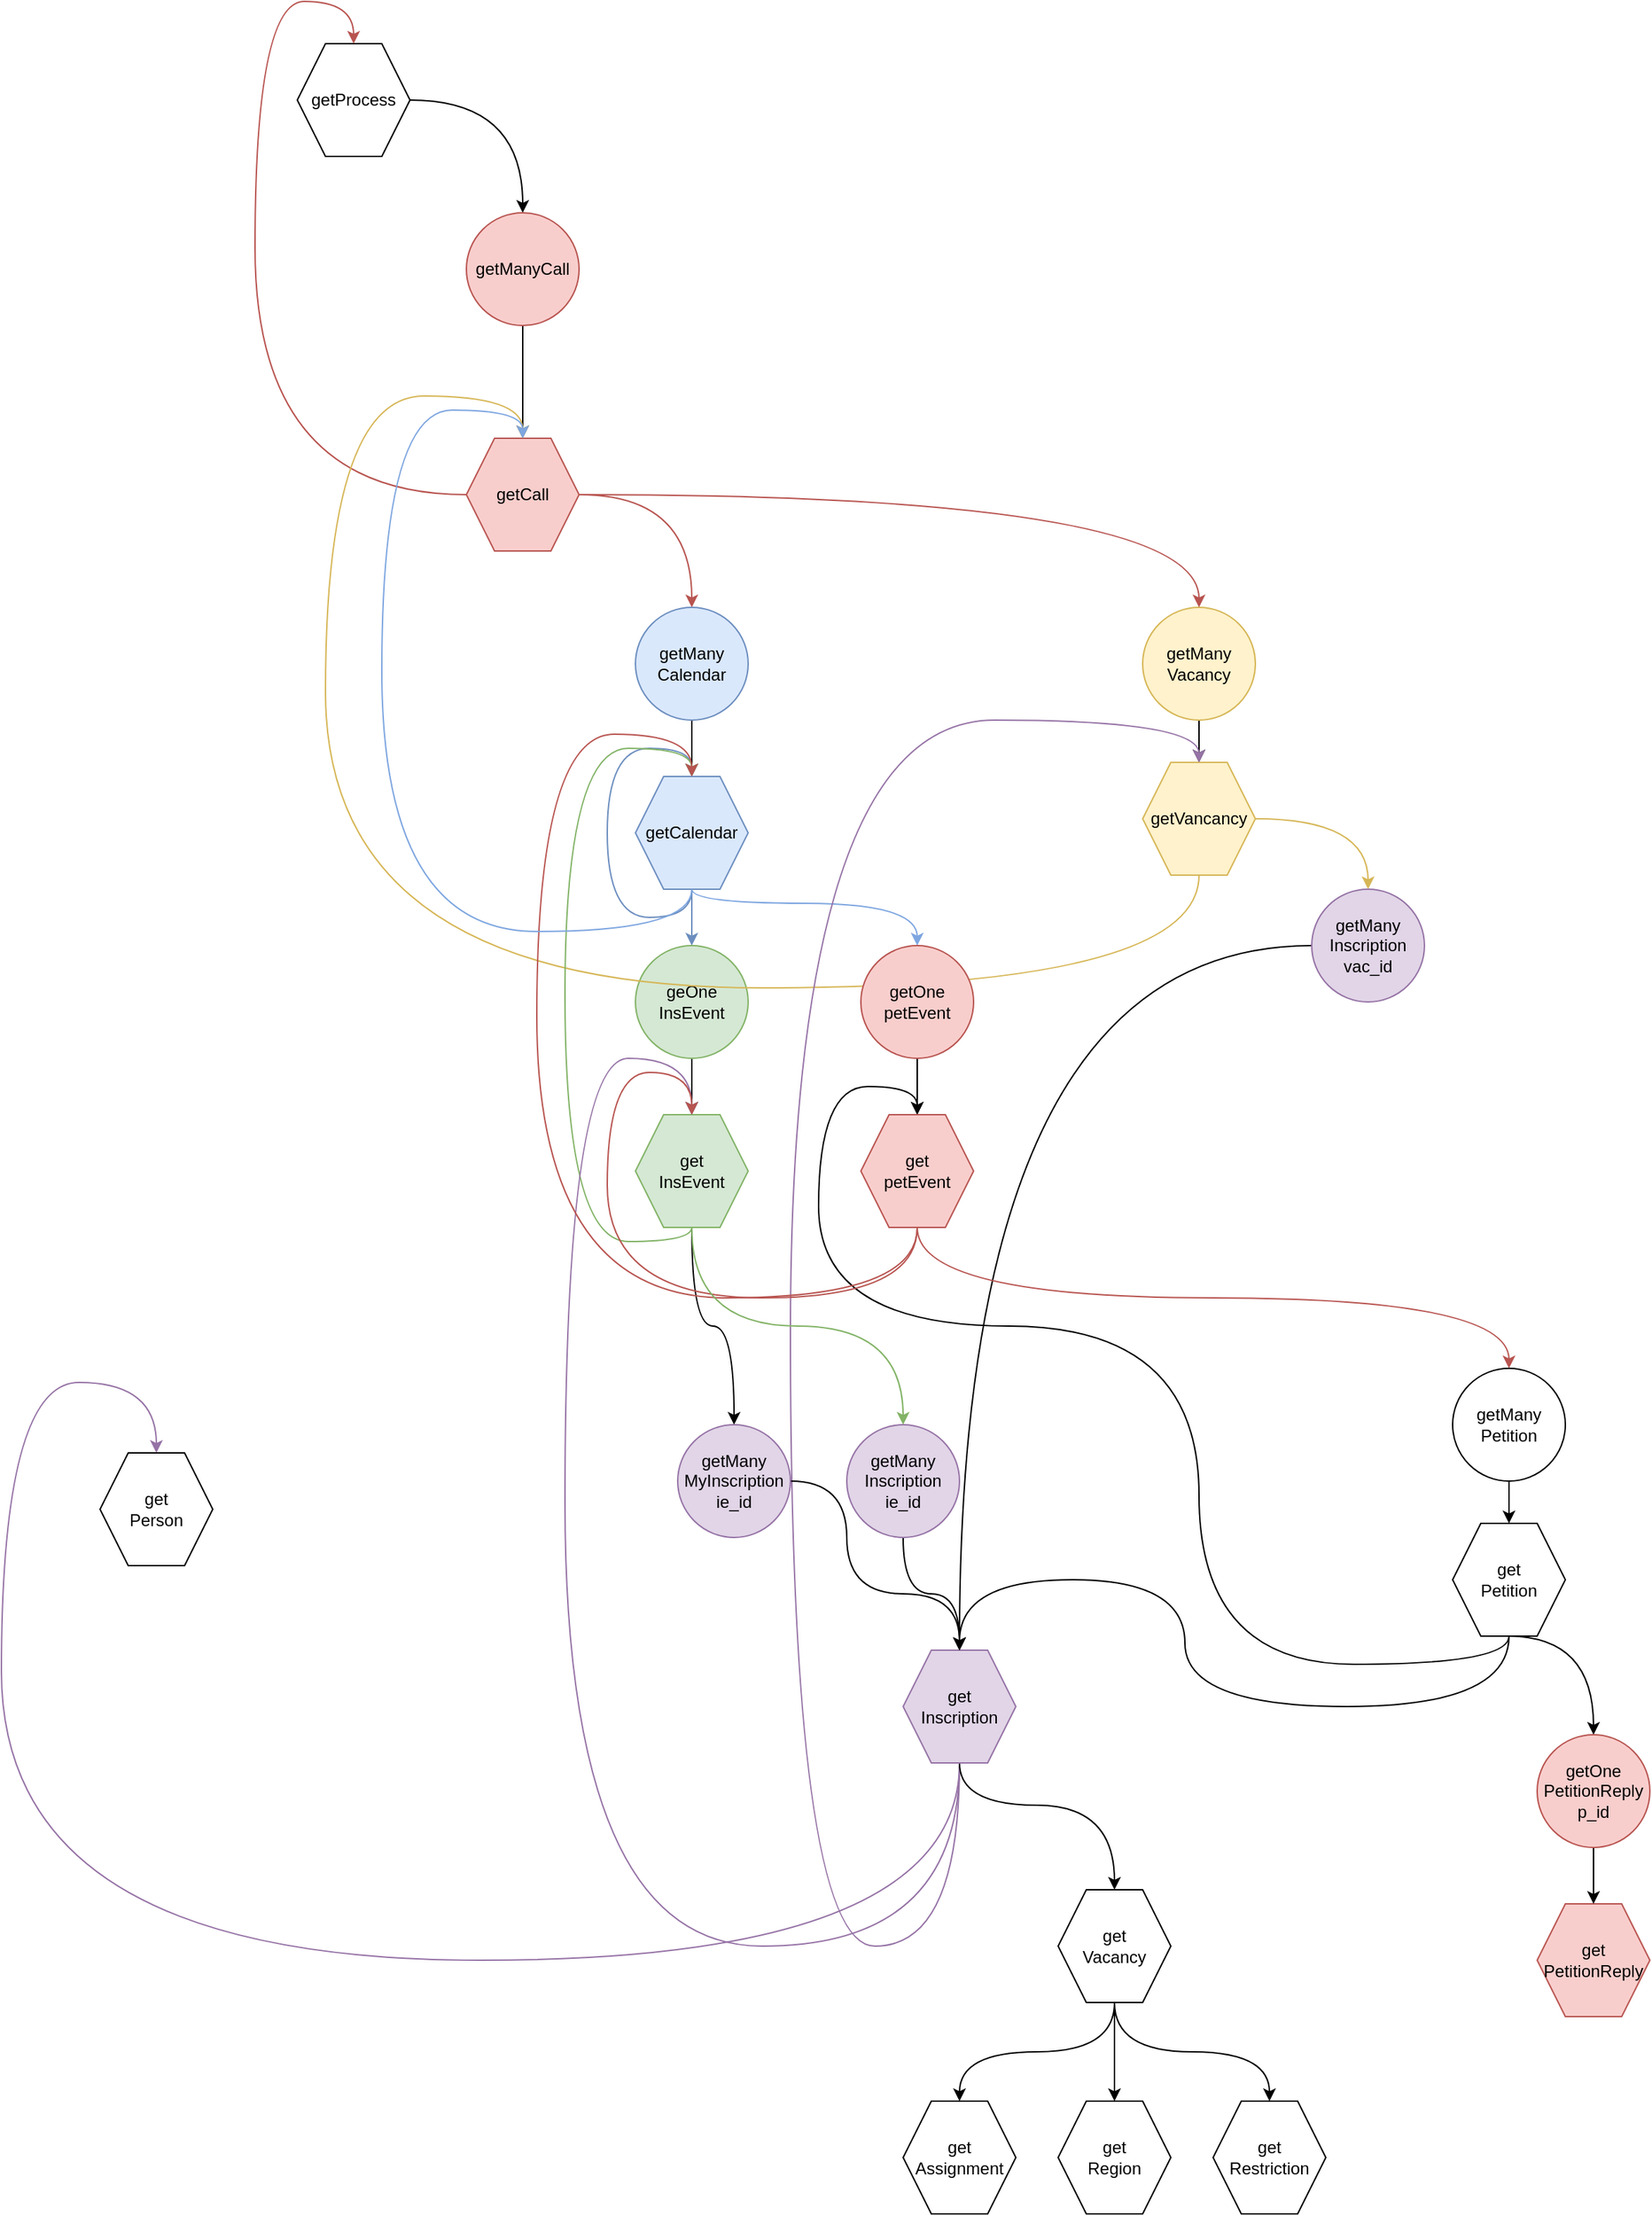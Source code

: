 <mxfile version="14.2.4" type="embed">
    <diagram id="QnbtAuHqYBGgvEtmT_dH" name="Página-1">
        <mxGraphModel dx="1352" dy="710" grid="1" gridSize="10" guides="1" tooltips="1" connect="1" arrows="1" fold="1" page="1" pageScale="1" pageWidth="827" pageHeight="1169" math="0" shadow="0">
            <root>
                <mxCell id="0"/>
                <mxCell id="1" parent="0"/>
                <mxCell id="oQcBj8w5AE9Hj1fg7Yda-2" style="edgeStyle=orthogonalEdgeStyle;rounded=0;orthogonalLoop=1;jettySize=auto;html=1;curved=1;" parent="1" source="pgPtPrTT9wLTxzrEdJcM-4" target="oQcBj8w5AE9Hj1fg7Yda-1" edge="1">
                    <mxGeometry relative="1" as="geometry"/>
                </mxCell>
                <mxCell id="pgPtPrTT9wLTxzrEdJcM-4" value="getProcess" style="shape=hexagon;perimeter=hexagonPerimeter2;whiteSpace=wrap;html=1;fixedSize=1;shadow=0;fontFamily=Helvetica;fontSize=12;fontColor=#000000;align=center;strokeColor=#000000;fillColor=#ffffff;sketch=0;" parent="1" vertex="1">
                    <mxGeometry x="280" y="80" width="80" height="80" as="geometry"/>
                </mxCell>
                <mxCell id="oQcBj8w5AE9Hj1fg7Yda-19" style="edgeStyle=orthogonalEdgeStyle;rounded=0;orthogonalLoop=1;jettySize=auto;html=1;" parent="1" source="pgPtPrTT9wLTxzrEdJcM-8" target="oQcBj8w5AE9Hj1fg7Yda-18" edge="1">
                    <mxGeometry relative="1" as="geometry"/>
                </mxCell>
                <mxCell id="pgPtPrTT9wLTxzrEdJcM-8" value="getMany&lt;br&gt;Vacancy" style="ellipse;whiteSpace=wrap;html=1;aspect=fixed;fillColor=#fff2cc;strokeColor=#d6b656;fontColor=#000000;" parent="1" vertex="1">
                    <mxGeometry x="880" y="480" width="80" height="80" as="geometry"/>
                </mxCell>
                <mxCell id="oQcBj8w5AE9Hj1fg7Yda-4" style="edgeStyle=orthogonalEdgeStyle;rounded=0;orthogonalLoop=1;jettySize=auto;html=1;" parent="1" source="oQcBj8w5AE9Hj1fg7Yda-1" target="oQcBj8w5AE9Hj1fg7Yda-3" edge="1">
                    <mxGeometry relative="1" as="geometry"/>
                </mxCell>
                <mxCell id="oQcBj8w5AE9Hj1fg7Yda-1" value="getManyCall" style="ellipse;whiteSpace=wrap;html=1;aspect=fixed;fillColor=#f8cecc;strokeColor=#b85450;" parent="1" vertex="1">
                    <mxGeometry x="400" y="200" width="80" height="80" as="geometry"/>
                </mxCell>
                <mxCell id="oQcBj8w5AE9Hj1fg7Yda-5" style="edgeStyle=orthogonalEdgeStyle;rounded=0;orthogonalLoop=1;jettySize=auto;html=1;curved=1;fillColor=#f8cecc;strokeColor=#b85450;entryX=0.5;entryY=0;entryDx=0;entryDy=0;" parent="1" source="oQcBj8w5AE9Hj1fg7Yda-3" target="pgPtPrTT9wLTxzrEdJcM-4" edge="1">
                    <mxGeometry relative="1" as="geometry">
                        <Array as="points">
                            <mxPoint x="250" y="400"/>
                            <mxPoint x="250" y="50"/>
                            <mxPoint x="320" y="50"/>
                        </Array>
                    </mxGeometry>
                </mxCell>
                <mxCell id="oQcBj8w5AE9Hj1fg7Yda-7" style="edgeStyle=orthogonalEdgeStyle;rounded=0;orthogonalLoop=1;jettySize=auto;html=1;curved=1;fillColor=#f8cecc;strokeColor=#b85450;" parent="1" source="oQcBj8w5AE9Hj1fg7Yda-3" target="oQcBj8w5AE9Hj1fg7Yda-6" edge="1">
                    <mxGeometry relative="1" as="geometry"/>
                </mxCell>
                <mxCell id="oQcBj8w5AE9Hj1fg7Yda-12" style="edgeStyle=orthogonalEdgeStyle;rounded=0;orthogonalLoop=1;jettySize=auto;html=1;curved=1;fillColor=#f8cecc;strokeColor=#b85450;" parent="1" source="oQcBj8w5AE9Hj1fg7Yda-3" target="pgPtPrTT9wLTxzrEdJcM-8" edge="1">
                    <mxGeometry relative="1" as="geometry"/>
                </mxCell>
                <mxCell id="oQcBj8w5AE9Hj1fg7Yda-3" value="getCall" style="shape=hexagon;perimeter=hexagonPerimeter2;whiteSpace=wrap;html=1;fixedSize=1;fontFamily=Helvetica;fontSize=12;fontColor=#000000;align=center;strokeColor=#b85450;fillColor=#f8cecc;" parent="1" vertex="1">
                    <mxGeometry x="400" y="360" width="80" height="80" as="geometry"/>
                </mxCell>
                <mxCell id="oQcBj8w5AE9Hj1fg7Yda-9" style="edgeStyle=orthogonalEdgeStyle;rounded=0;orthogonalLoop=1;jettySize=auto;html=1;entryX=0.5;entryY=0;entryDx=0;entryDy=0;" parent="1" source="oQcBj8w5AE9Hj1fg7Yda-6" target="oQcBj8w5AE9Hj1fg7Yda-8" edge="1">
                    <mxGeometry relative="1" as="geometry"/>
                </mxCell>
                <mxCell id="oQcBj8w5AE9Hj1fg7Yda-6" value="getMany&lt;br&gt;Calendar" style="ellipse;whiteSpace=wrap;html=1;aspect=fixed;fillColor=#dae8fc;strokeColor=#6c8ebf;fontColor=#000000;" parent="1" vertex="1">
                    <mxGeometry x="520" y="480" width="80" height="80" as="geometry"/>
                </mxCell>
                <mxCell id="oQcBj8w5AE9Hj1fg7Yda-14" style="edgeStyle=orthogonalEdgeStyle;rounded=0;orthogonalLoop=1;jettySize=auto;html=1;fillColor=#dae8fc;strokeColor=#6c8ebf;" parent="1" source="oQcBj8w5AE9Hj1fg7Yda-8" target="oQcBj8w5AE9Hj1fg7Yda-13" edge="1">
                    <mxGeometry relative="1" as="geometry"/>
                </mxCell>
                <mxCell id="oQcBj8w5AE9Hj1fg7Yda-41" style="edgeStyle=orthogonalEdgeStyle;rounded=0;orthogonalLoop=1;jettySize=auto;html=1;strokeColor=#7EA6E0;curved=1;exitX=0.5;exitY=1;exitDx=0;exitDy=0;" parent="1" source="oQcBj8w5AE9Hj1fg7Yda-8" target="oQcBj8w5AE9Hj1fg7Yda-40" edge="1">
                    <mxGeometry relative="1" as="geometry">
                        <Array as="points">
                            <mxPoint x="560" y="690"/>
                            <mxPoint x="720" y="690"/>
                        </Array>
                    </mxGeometry>
                </mxCell>
                <mxCell id="1A5X8RSsKZ8tpH-_XPOV-6" style="edgeStyle=orthogonalEdgeStyle;curved=1;rounded=0;orthogonalLoop=1;jettySize=auto;html=1;exitX=0.5;exitY=1;exitDx=0;exitDy=0;entryX=0.5;entryY=0;entryDx=0;entryDy=0;fillColor=#dae8fc;strokeColor=#6c8ebf;" parent="1" source="oQcBj8w5AE9Hj1fg7Yda-8" target="oQcBj8w5AE9Hj1fg7Yda-8" edge="1">
                    <mxGeometry relative="1" as="geometry">
                        <mxPoint x="420" y="610" as="targetPoint"/>
                        <Array as="points">
                            <mxPoint x="560" y="700"/>
                            <mxPoint x="500" y="700"/>
                            <mxPoint x="500" y="580"/>
                            <mxPoint x="560" y="580"/>
                        </Array>
                    </mxGeometry>
                </mxCell>
                <mxCell id="oQcBj8w5AE9Hj1fg7Yda-8" value="getCalendar" style="shape=hexagon;perimeter=hexagonPerimeter2;whiteSpace=wrap;html=1;fixedSize=1;fontFamily=Helvetica;fontSize=12;fontColor=#000000;align=center;strokeColor=#6c8ebf;fillColor=#dae8fc;" parent="1" vertex="1">
                    <mxGeometry x="520" y="600" width="80" height="80" as="geometry"/>
                </mxCell>
                <mxCell id="oQcBj8w5AE9Hj1fg7Yda-25" style="edgeStyle=orthogonalEdgeStyle;rounded=0;orthogonalLoop=1;jettySize=auto;html=1;" parent="1" source="oQcBj8w5AE9Hj1fg7Yda-13" target="oQcBj8w5AE9Hj1fg7Yda-24" edge="1">
                    <mxGeometry relative="1" as="geometry"/>
                </mxCell>
                <mxCell id="oQcBj8w5AE9Hj1fg7Yda-13" value="geOne&lt;br&gt;InsEvent" style="ellipse;whiteSpace=wrap;html=1;aspect=fixed;fillColor=#d5e8d4;strokeColor=#82b366;" parent="1" vertex="1">
                    <mxGeometry x="520" y="720" width="80" height="80" as="geometry"/>
                </mxCell>
                <mxCell id="1A5X8RSsKZ8tpH-_XPOV-2" style="edgeStyle=orthogonalEdgeStyle;curved=1;rounded=0;orthogonalLoop=1;jettySize=auto;html=1;entryX=0.5;entryY=0;entryDx=0;entryDy=0;exitX=0.5;exitY=1;exitDx=0;exitDy=0;" parent="1" source="oQcBj8w5AE9Hj1fg7Yda-17" target="oQcBj8w5AE9Hj1fg7Yda-43" edge="1">
                    <mxGeometry relative="1" as="geometry">
                        <Array as="points">
                            <mxPoint x="1140" y="1230"/>
                            <mxPoint x="920" y="1230"/>
                            <mxPoint x="920" y="990"/>
                            <mxPoint x="650" y="990"/>
                            <mxPoint x="650" y="820"/>
                            <mxPoint x="720" y="820"/>
                        </Array>
                    </mxGeometry>
                </mxCell>
                <mxCell id="gU132YgI8iGPf6BCtrAs-4" style="edgeStyle=orthogonalEdgeStyle;rounded=0;orthogonalLoop=1;jettySize=auto;html=1;curved=1;" parent="1" target="gU132YgI8iGPf6BCtrAs-3" edge="1">
                    <mxGeometry relative="1" as="geometry">
                        <mxPoint x="1140" y="1210" as="sourcePoint"/>
                    </mxGeometry>
                </mxCell>
                <mxCell id="oQcBj8w5AE9Hj1fg7Yda-17" value="get&lt;br&gt;Petition" style="shape=hexagon;perimeter=hexagonPerimeter2;whiteSpace=wrap;html=1;fixedSize=1;fontFamily=Helvetica;fontSize=12;fontColor=#000000;align=center;strokeColor=#000000;fillColor=#ffffff;" parent="1" vertex="1">
                    <mxGeometry x="1100" y="1130" width="80" height="80" as="geometry"/>
                </mxCell>
                <mxCell id="oQcBj8w5AE9Hj1fg7Yda-33" style="edgeStyle=orthogonalEdgeStyle;rounded=0;orthogonalLoop=1;jettySize=auto;html=1;entryX=0.5;entryY=0;entryDx=0;entryDy=0;curved=1;fillColor=#fff2cc;strokeColor=#d6b656;exitX=0.5;exitY=1;exitDx=0;exitDy=0;" parent="1" source="oQcBj8w5AE9Hj1fg7Yda-18" target="oQcBj8w5AE9Hj1fg7Yda-3" edge="1">
                    <mxGeometry relative="1" as="geometry">
                        <Array as="points">
                            <mxPoint x="920" y="750"/>
                            <mxPoint x="300" y="750"/>
                            <mxPoint x="300" y="330"/>
                            <mxPoint x="440" y="330"/>
                        </Array>
                    </mxGeometry>
                </mxCell>
                <mxCell id="oQcBj8w5AE9Hj1fg7Yda-37" style="edgeStyle=orthogonalEdgeStyle;rounded=0;orthogonalLoop=1;jettySize=auto;html=1;entryX=0.5;entryY=0;entryDx=0;entryDy=0;fillColor=#fff2cc;strokeColor=#d6b656;curved=1;" parent="1" source="oQcBj8w5AE9Hj1fg7Yda-18" target="oQcBj8w5AE9Hj1fg7Yda-38" edge="1">
                    <mxGeometry relative="1" as="geometry">
                        <mxPoint x="680" y="760" as="targetPoint"/>
                    </mxGeometry>
                </mxCell>
                <mxCell id="oQcBj8w5AE9Hj1fg7Yda-18" value="getVancancy" style="shape=hexagon;perimeter=hexagonPerimeter2;whiteSpace=wrap;html=1;fixedSize=1;fontFamily=Helvetica;fontSize=12;fontColor=#000000;align=center;strokeColor=#d6b656;fillColor=#fff2cc;" parent="1" vertex="1">
                    <mxGeometry x="880" y="590" width="80" height="80" as="geometry"/>
                </mxCell>
                <mxCell id="oQcBj8w5AE9Hj1fg7Yda-47" style="edgeStyle=orthogonalEdgeStyle;curved=1;rounded=0;orthogonalLoop=1;jettySize=auto;html=1;strokeColor=#82b366;fillColor=#d5e8d4;exitX=0.5;exitY=1;exitDx=0;exitDy=0;entryX=0.5;entryY=0;entryDx=0;entryDy=0;" parent="1" source="oQcBj8w5AE9Hj1fg7Yda-24" target="oQcBj8w5AE9Hj1fg7Yda-8" edge="1">
                    <mxGeometry relative="1" as="geometry">
                        <mxPoint x="530" y="668" as="targetPoint"/>
                        <Array as="points">
                            <mxPoint x="560" y="930"/>
                            <mxPoint x="470" y="930"/>
                            <mxPoint x="470" y="580"/>
                            <mxPoint x="560" y="580"/>
                        </Array>
                    </mxGeometry>
                </mxCell>
                <mxCell id="1A5X8RSsKZ8tpH-_XPOV-8" style="edgeStyle=orthogonalEdgeStyle;curved=1;rounded=0;orthogonalLoop=1;jettySize=auto;html=1;" parent="1" source="oQcBj8w5AE9Hj1fg7Yda-24" target="1A5X8RSsKZ8tpH-_XPOV-7" edge="1">
                    <mxGeometry relative="1" as="geometry"/>
                </mxCell>
                <mxCell id="oQcBj8w5AE9Hj1fg7Yda-24" value="get&lt;br&gt;InsEvent" style="shape=hexagon;perimeter=hexagonPerimeter2;whiteSpace=wrap;html=1;fixedSize=1;fontFamily=Helvetica;fontSize=12;fontColor=#000000;align=center;strokeColor=#82b366;fillColor=#d5e8d4;" parent="1" vertex="1">
                    <mxGeometry x="520" y="840" width="80" height="80" as="geometry"/>
                </mxCell>
                <mxCell id="oQcBj8w5AE9Hj1fg7Yda-32" style="edgeStyle=orthogonalEdgeStyle;rounded=0;orthogonalLoop=1;jettySize=auto;html=1;curved=1;fillColor=#e1d5e7;strokeColor=#9673a6;entryX=0.5;entryY=0;entryDx=0;entryDy=0;" parent="1" source="oQcBj8w5AE9Hj1fg7Yda-28" target="oQcBj8w5AE9Hj1fg7Yda-18" edge="1">
                    <mxGeometry relative="1" as="geometry">
                        <mxPoint x="892" y="668" as="targetPoint"/>
                        <Array as="points">
                            <mxPoint x="750" y="1430"/>
                            <mxPoint x="630" y="1430"/>
                            <mxPoint x="630" y="560"/>
                            <mxPoint x="920" y="560"/>
                        </Array>
                    </mxGeometry>
                </mxCell>
                <mxCell id="oQcBj8w5AE9Hj1fg7Yda-34" style="edgeStyle=orthogonalEdgeStyle;rounded=0;orthogonalLoop=1;jettySize=auto;html=1;entryX=0.5;entryY=0;entryDx=0;entryDy=0;curved=1;fillColor=#e1d5e7;strokeColor=#9673a6;exitX=0.5;exitY=1;exitDx=0;exitDy=0;" parent="1" source="oQcBj8w5AE9Hj1fg7Yda-28" target="oQcBj8w5AE9Hj1fg7Yda-24" edge="1">
                    <mxGeometry relative="1" as="geometry">
                        <Array as="points">
                            <mxPoint x="750" y="1430"/>
                            <mxPoint x="470" y="1430"/>
                            <mxPoint x="470" y="800"/>
                            <mxPoint x="560" y="800"/>
                        </Array>
                    </mxGeometry>
                </mxCell>
                <mxCell id="oQcBj8w5AE9Hj1fg7Yda-36" style="edgeStyle=orthogonalEdgeStyle;rounded=0;orthogonalLoop=1;jettySize=auto;html=1;curved=1;fillColor=#e1d5e7;strokeColor=#9673a6;entryX=0.5;entryY=0;entryDx=0;entryDy=0;exitX=0.5;exitY=1;exitDx=0;exitDy=0;" parent="1" source="oQcBj8w5AE9Hj1fg7Yda-28" target="oQcBj8w5AE9Hj1fg7Yda-35" edge="1">
                    <mxGeometry relative="1" as="geometry">
                        <Array as="points">
                            <mxPoint x="750" y="1440"/>
                            <mxPoint x="70" y="1440"/>
                            <mxPoint x="70" y="1030"/>
                            <mxPoint x="180" y="1030"/>
                        </Array>
                    </mxGeometry>
                </mxCell>
                <mxCell id="k4yr0nP7hURaoWLf_fMc-5" style="edgeStyle=orthogonalEdgeStyle;rounded=0;orthogonalLoop=1;jettySize=auto;html=1;curved=1;" parent="1" target="k4yr0nP7hURaoWLf_fMc-1" edge="1">
                    <mxGeometry relative="1" as="geometry">
                        <mxPoint x="750" y="1300" as="sourcePoint"/>
                        <Array as="points">
                            <mxPoint x="750" y="1330"/>
                            <mxPoint x="860" y="1330"/>
                        </Array>
                    </mxGeometry>
                </mxCell>
                <mxCell id="oQcBj8w5AE9Hj1fg7Yda-28" value="get&lt;br&gt;Inscription" style="shape=hexagon;perimeter=hexagonPerimeter2;whiteSpace=wrap;html=1;fixedSize=1;fontFamily=Helvetica;fontSize=12;fontColor=#000000;align=center;strokeColor=#9673a6;fillColor=#e1d5e7;" parent="1" vertex="1">
                    <mxGeometry x="710" y="1220" width="80" height="80" as="geometry"/>
                </mxCell>
                <mxCell id="oQcBj8w5AE9Hj1fg7Yda-31" style="edgeStyle=orthogonalEdgeStyle;rounded=0;orthogonalLoop=1;jettySize=auto;html=1;curved=1;entryX=0.5;entryY=0;entryDx=0;entryDy=0;exitX=0.5;exitY=1;exitDx=0;exitDy=0;" parent="1" source="oQcBj8w5AE9Hj1fg7Yda-29" target="oQcBj8w5AE9Hj1fg7Yda-28" edge="1">
                    <mxGeometry relative="1" as="geometry"/>
                </mxCell>
                <mxCell id="oQcBj8w5AE9Hj1fg7Yda-29" value="getMany&lt;br&gt;Inscription&lt;br&gt;ie_id" style="ellipse;whiteSpace=wrap;html=1;aspect=fixed;fillColor=#e1d5e7;strokeColor=#9673a6;" parent="1" vertex="1">
                    <mxGeometry x="670" y="1060" width="80" height="80" as="geometry"/>
                </mxCell>
                <mxCell id="oQcBj8w5AE9Hj1fg7Yda-35" value="get&lt;br&gt;Person" style="shape=hexagon;perimeter=hexagonPerimeter2;whiteSpace=wrap;html=1;fixedSize=1;fontFamily=Helvetica;fontSize=12;fontColor=#000000;align=center;strokeColor=#000000;fillColor=#ffffff;" parent="1" vertex="1">
                    <mxGeometry x="140" y="1080" width="80" height="80" as="geometry"/>
                </mxCell>
                <mxCell id="oQcBj8w5AE9Hj1fg7Yda-48" style="edgeStyle=orthogonalEdgeStyle;curved=1;rounded=0;orthogonalLoop=1;jettySize=auto;html=1;entryX=0.5;entryY=0;entryDx=0;entryDy=0;" parent="1" source="oQcBj8w5AE9Hj1fg7Yda-38" target="oQcBj8w5AE9Hj1fg7Yda-28" edge="1">
                    <mxGeometry relative="1" as="geometry"/>
                </mxCell>
                <mxCell id="oQcBj8w5AE9Hj1fg7Yda-38" value="getMany&lt;br&gt;Inscription&lt;br&gt;vac_id" style="ellipse;whiteSpace=wrap;html=1;aspect=fixed;fillColor=#e1d5e7;strokeColor=#9673a6;" parent="1" vertex="1">
                    <mxGeometry x="1000" y="680" width="80" height="80" as="geometry"/>
                </mxCell>
                <mxCell id="oQcBj8w5AE9Hj1fg7Yda-44" style="edgeStyle=orthogonalEdgeStyle;rounded=0;orthogonalLoop=1;jettySize=auto;html=1;entryX=0.5;entryY=0;entryDx=0;entryDy=0;" parent="1" source="oQcBj8w5AE9Hj1fg7Yda-40" target="oQcBj8w5AE9Hj1fg7Yda-43" edge="1">
                    <mxGeometry relative="1" as="geometry"/>
                </mxCell>
                <mxCell id="oQcBj8w5AE9Hj1fg7Yda-40" value="getOne&lt;br&gt;petEvent" style="ellipse;whiteSpace=wrap;html=1;aspect=fixed;fillColor=#f8cecc;strokeColor=#b85450;" parent="1" vertex="1">
                    <mxGeometry x="680" y="720" width="80" height="80" as="geometry"/>
                </mxCell>
                <mxCell id="oQcBj8w5AE9Hj1fg7Yda-53" style="edgeStyle=orthogonalEdgeStyle;curved=1;rounded=0;orthogonalLoop=1;jettySize=auto;html=1;entryX=0.5;entryY=0;entryDx=0;entryDy=0;strokeColor=#b85450;exitX=0.5;exitY=1;exitDx=0;exitDy=0;fillColor=#f8cecc;" parent="1" source="oQcBj8w5AE9Hj1fg7Yda-43" target="oQcBj8w5AE9Hj1fg7Yda-24" edge="1">
                    <mxGeometry relative="1" as="geometry">
                        <Array as="points">
                            <mxPoint x="720" y="970"/>
                            <mxPoint x="500" y="970"/>
                            <mxPoint x="500" y="810"/>
                            <mxPoint x="560" y="810"/>
                        </Array>
                    </mxGeometry>
                </mxCell>
                <mxCell id="oQcBj8w5AE9Hj1fg7Yda-56" style="edgeStyle=orthogonalEdgeStyle;curved=1;rounded=0;orthogonalLoop=1;jettySize=auto;html=1;strokeColor=#b85450;fillColor=#f8cecc;entryX=0.5;entryY=0;entryDx=0;entryDy=0;exitX=0.5;exitY=1;exitDx=0;exitDy=0;" parent="1" source="oQcBj8w5AE9Hj1fg7Yda-43" target="oQcBj8w5AE9Hj1fg7Yda-55" edge="1">
                    <mxGeometry relative="1" as="geometry"/>
                </mxCell>
                <mxCell id="oQcBj8w5AE9Hj1fg7Yda-58" style="edgeStyle=orthogonalEdgeStyle;curved=1;rounded=0;orthogonalLoop=1;jettySize=auto;html=1;entryX=0.5;entryY=0;entryDx=0;entryDy=0;strokeColor=#b85450;fillColor=#f8cecc;exitX=0.5;exitY=1;exitDx=0;exitDy=0;" parent="1" source="oQcBj8w5AE9Hj1fg7Yda-43" target="oQcBj8w5AE9Hj1fg7Yda-8" edge="1">
                    <mxGeometry relative="1" as="geometry">
                        <Array as="points">
                            <mxPoint x="720" y="970"/>
                            <mxPoint x="450" y="970"/>
                            <mxPoint x="450" y="570"/>
                            <mxPoint x="560" y="570"/>
                        </Array>
                    </mxGeometry>
                </mxCell>
                <mxCell id="oQcBj8w5AE9Hj1fg7Yda-43" value="get&lt;br&gt;petEvent" style="shape=hexagon;perimeter=hexagonPerimeter2;whiteSpace=wrap;html=1;fixedSize=1;fontFamily=Helvetica;fontSize=12;fontColor=#000000;align=center;strokeColor=#b85450;fillColor=#f8cecc;" parent="1" vertex="1">
                    <mxGeometry x="680" y="840" width="80" height="80" as="geometry"/>
                </mxCell>
                <mxCell id="oQcBj8w5AE9Hj1fg7Yda-52" style="edgeStyle=orthogonalEdgeStyle;curved=1;rounded=0;orthogonalLoop=1;jettySize=auto;html=1;strokeColor=#82b366;fillColor=#d5e8d4;exitX=0.5;exitY=1;exitDx=0;exitDy=0;" parent="1" source="oQcBj8w5AE9Hj1fg7Yda-24" target="oQcBj8w5AE9Hj1fg7Yda-29" edge="1">
                    <mxGeometry relative="1" as="geometry"/>
                </mxCell>
                <mxCell id="oQcBj8w5AE9Hj1fg7Yda-57" style="edgeStyle=orthogonalEdgeStyle;curved=1;rounded=0;orthogonalLoop=1;jettySize=auto;html=1;entryX=0.5;entryY=0;entryDx=0;entryDy=0;strokeColor=#000000;" parent="1" source="oQcBj8w5AE9Hj1fg7Yda-55" target="oQcBj8w5AE9Hj1fg7Yda-17" edge="1">
                    <mxGeometry relative="1" as="geometry"/>
                </mxCell>
                <mxCell id="oQcBj8w5AE9Hj1fg7Yda-55" value="getMany&lt;br&gt;Petition" style="ellipse;whiteSpace=wrap;html=1;aspect=fixed;" parent="1" vertex="1">
                    <mxGeometry x="1100" y="1020" width="80" height="80" as="geometry"/>
                </mxCell>
                <mxCell id="oQcBj8w5AE9Hj1fg7Yda-11" style="edgeStyle=orthogonalEdgeStyle;rounded=0;orthogonalLoop=1;jettySize=auto;html=1;strokeColor=#7EA6E0;curved=1;exitX=0.5;exitY=1;exitDx=0;exitDy=0;entryX=0.5;entryY=0;entryDx=0;entryDy=0;" parent="1" source="oQcBj8w5AE9Hj1fg7Yda-8" target="oQcBj8w5AE9Hj1fg7Yda-3" edge="1">
                    <mxGeometry relative="1" as="geometry">
                        <Array as="points">
                            <mxPoint x="560" y="710"/>
                            <mxPoint x="340" y="710"/>
                            <mxPoint x="340" y="340"/>
                            <mxPoint x="440" y="340"/>
                        </Array>
                    </mxGeometry>
                </mxCell>
                <mxCell id="1A5X8RSsKZ8tpH-_XPOV-3" style="edgeStyle=orthogonalEdgeStyle;curved=1;rounded=0;orthogonalLoop=1;jettySize=auto;html=1;entryX=0.5;entryY=0;entryDx=0;entryDy=0;exitX=0.5;exitY=1;exitDx=0;exitDy=0;" parent="1" source="oQcBj8w5AE9Hj1fg7Yda-17" target="oQcBj8w5AE9Hj1fg7Yda-28" edge="1">
                    <mxGeometry relative="1" as="geometry">
                        <Array as="points">
                            <mxPoint x="1140" y="1260"/>
                            <mxPoint x="910" y="1260"/>
                            <mxPoint x="910" y="1170"/>
                            <mxPoint x="750" y="1170"/>
                        </Array>
                    </mxGeometry>
                </mxCell>
                <mxCell id="1A5X8RSsKZ8tpH-_XPOV-9" style="edgeStyle=orthogonalEdgeStyle;curved=1;rounded=0;orthogonalLoop=1;jettySize=auto;html=1;" parent="1" source="1A5X8RSsKZ8tpH-_XPOV-7" edge="1">
                    <mxGeometry relative="1" as="geometry">
                        <mxPoint x="750" y="1220" as="targetPoint"/>
                        <Array as="points">
                            <mxPoint x="670" y="1100"/>
                            <mxPoint x="670" y="1180"/>
                            <mxPoint x="750" y="1180"/>
                        </Array>
                    </mxGeometry>
                </mxCell>
                <mxCell id="1A5X8RSsKZ8tpH-_XPOV-7" value="getMany&lt;br&gt;MyInscription&lt;br&gt;ie_id" style="ellipse;whiteSpace=wrap;html=1;aspect=fixed;fillColor=#e1d5e7;strokeColor=#9673a6;" parent="1" vertex="1">
                    <mxGeometry x="550" y="1060" width="80" height="80" as="geometry"/>
                </mxCell>
                <mxCell id="k4yr0nP7hURaoWLf_fMc-6" style="edgeStyle=orthogonalEdgeStyle;rounded=0;orthogonalLoop=1;jettySize=auto;html=1;curved=1;exitX=0.5;exitY=1;exitDx=0;exitDy=0;" parent="1" source="k4yr0nP7hURaoWLf_fMc-1" target="k4yr0nP7hURaoWLf_fMc-2" edge="1">
                    <mxGeometry relative="1" as="geometry"/>
                </mxCell>
                <mxCell id="k4yr0nP7hURaoWLf_fMc-7" style="edgeStyle=orthogonalEdgeStyle;rounded=0;orthogonalLoop=1;jettySize=auto;html=1;" parent="1" source="k4yr0nP7hURaoWLf_fMc-1" target="k4yr0nP7hURaoWLf_fMc-3" edge="1">
                    <mxGeometry relative="1" as="geometry"/>
                </mxCell>
                <mxCell id="k4yr0nP7hURaoWLf_fMc-8" style="edgeStyle=orthogonalEdgeStyle;rounded=0;orthogonalLoop=1;jettySize=auto;html=1;curved=1;exitX=0.5;exitY=1;exitDx=0;exitDy=0;" parent="1" source="k4yr0nP7hURaoWLf_fMc-1" target="k4yr0nP7hURaoWLf_fMc-4" edge="1">
                    <mxGeometry relative="1" as="geometry"/>
                </mxCell>
                <mxCell id="k4yr0nP7hURaoWLf_fMc-1" value="get&lt;br&gt;Vacancy" style="shape=hexagon;perimeter=hexagonPerimeter2;whiteSpace=wrap;html=1;fixedSize=1;fontFamily=Helvetica;fontSize=12;fontColor=#000000;align=center;strokeColor=#000000;fillColor=#ffffff;" parent="1" vertex="1">
                    <mxGeometry x="820" y="1390" width="80" height="80" as="geometry"/>
                </mxCell>
                <mxCell id="k4yr0nP7hURaoWLf_fMc-2" value="get&lt;br&gt;Assignment" style="shape=hexagon;perimeter=hexagonPerimeter2;whiteSpace=wrap;html=1;fixedSize=1;fontFamily=Helvetica;fontSize=12;fontColor=#000000;align=center;strokeColor=#000000;fillColor=#ffffff;" parent="1" vertex="1">
                    <mxGeometry x="710" y="1540" width="80" height="80" as="geometry"/>
                </mxCell>
                <mxCell id="k4yr0nP7hURaoWLf_fMc-3" value="get&lt;br&gt;Region" style="shape=hexagon;perimeter=hexagonPerimeter2;whiteSpace=wrap;html=1;fixedSize=1;fontFamily=Helvetica;fontSize=12;fontColor=#000000;align=center;strokeColor=#000000;fillColor=#ffffff;" parent="1" vertex="1">
                    <mxGeometry x="820" y="1540" width="80" height="80" as="geometry"/>
                </mxCell>
                <mxCell id="k4yr0nP7hURaoWLf_fMc-4" value="get&lt;br&gt;Restriction" style="shape=hexagon;perimeter=hexagonPerimeter2;whiteSpace=wrap;html=1;fixedSize=1;fontFamily=Helvetica;fontSize=12;fontColor=#000000;align=center;strokeColor=#000000;fillColor=#ffffff;" parent="1" vertex="1">
                    <mxGeometry x="930" y="1540" width="80" height="80" as="geometry"/>
                </mxCell>
                <mxCell id="gU132YgI8iGPf6BCtrAs-1" value="get&lt;br&gt;PetitionReply" style="shape=hexagon;perimeter=hexagonPerimeter2;whiteSpace=wrap;html=1;fixedSize=1;fontFamily=Helvetica;fontSize=12;align=center;strokeColor=#b85450;fillColor=#f8cecc;" parent="1" vertex="1">
                    <mxGeometry x="1160" y="1400" width="80" height="80" as="geometry"/>
                </mxCell>
                <mxCell id="gU132YgI8iGPf6BCtrAs-5" style="edgeStyle=orthogonalEdgeStyle;curved=1;rounded=0;orthogonalLoop=1;jettySize=auto;html=1;" parent="1" source="gU132YgI8iGPf6BCtrAs-3" target="gU132YgI8iGPf6BCtrAs-1" edge="1">
                    <mxGeometry relative="1" as="geometry"/>
                </mxCell>
                <mxCell id="gU132YgI8iGPf6BCtrAs-3" value="getOne&lt;br&gt;PetitionReply&lt;br&gt;p_id" style="ellipse;whiteSpace=wrap;html=1;aspect=fixed;fillColor=#f8cecc;strokeColor=#b85450;" parent="1" vertex="1">
                    <mxGeometry x="1160" y="1280" width="80" height="80" as="geometry"/>
                </mxCell>
            </root>
        </mxGraphModel>
    </diagram>
</mxfile>
